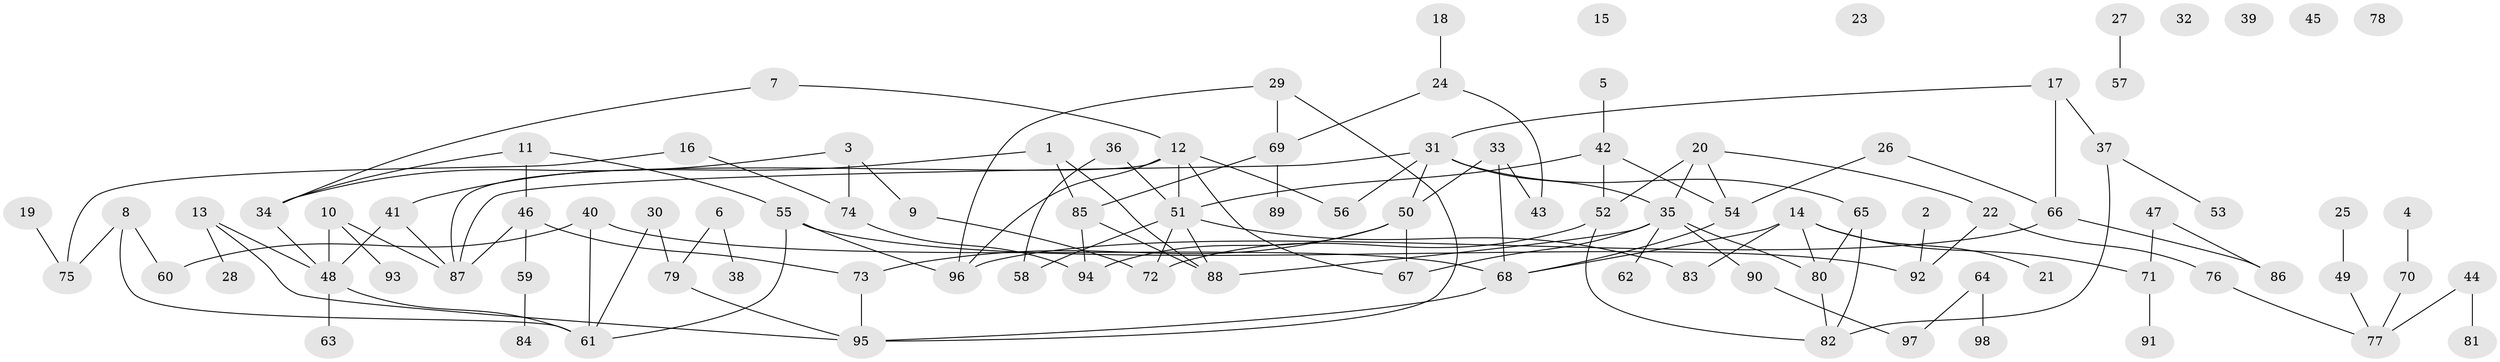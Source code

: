 // coarse degree distribution, {3: 0.14285714285714285, 1: 0.1836734693877551, 2: 0.20408163265306123, 11: 0.04081632653061224, 4: 0.08163265306122448, 7: 0.061224489795918366, 0: 0.14285714285714285, 5: 0.10204081632653061, 6: 0.02040816326530612, 8: 0.02040816326530612}
// Generated by graph-tools (version 1.1) at 2025/16/03/04/25 18:16:29]
// undirected, 98 vertices, 129 edges
graph export_dot {
graph [start="1"]
  node [color=gray90,style=filled];
  1;
  2;
  3;
  4;
  5;
  6;
  7;
  8;
  9;
  10;
  11;
  12;
  13;
  14;
  15;
  16;
  17;
  18;
  19;
  20;
  21;
  22;
  23;
  24;
  25;
  26;
  27;
  28;
  29;
  30;
  31;
  32;
  33;
  34;
  35;
  36;
  37;
  38;
  39;
  40;
  41;
  42;
  43;
  44;
  45;
  46;
  47;
  48;
  49;
  50;
  51;
  52;
  53;
  54;
  55;
  56;
  57;
  58;
  59;
  60;
  61;
  62;
  63;
  64;
  65;
  66;
  67;
  68;
  69;
  70;
  71;
  72;
  73;
  74;
  75;
  76;
  77;
  78;
  79;
  80;
  81;
  82;
  83;
  84;
  85;
  86;
  87;
  88;
  89;
  90;
  91;
  92;
  93;
  94;
  95;
  96;
  97;
  98;
  1 -- 41;
  1 -- 85;
  1 -- 88;
  2 -- 92;
  3 -- 9;
  3 -- 34;
  3 -- 74;
  4 -- 70;
  5 -- 42;
  6 -- 38;
  6 -- 79;
  7 -- 12;
  7 -- 34;
  8 -- 60;
  8 -- 61;
  8 -- 75;
  9 -- 72;
  10 -- 48;
  10 -- 87;
  10 -- 93;
  11 -- 34;
  11 -- 46;
  11 -- 55;
  12 -- 51;
  12 -- 56;
  12 -- 67;
  12 -- 87;
  12 -- 96;
  13 -- 28;
  13 -- 48;
  13 -- 95;
  14 -- 21;
  14 -- 68;
  14 -- 71;
  14 -- 80;
  14 -- 83;
  16 -- 74;
  16 -- 75;
  17 -- 31;
  17 -- 37;
  17 -- 66;
  18 -- 24;
  19 -- 75;
  20 -- 22;
  20 -- 35;
  20 -- 52;
  20 -- 54;
  22 -- 76;
  22 -- 92;
  24 -- 43;
  24 -- 69;
  25 -- 49;
  26 -- 54;
  26 -- 66;
  27 -- 57;
  29 -- 69;
  29 -- 95;
  29 -- 96;
  30 -- 61;
  30 -- 79;
  31 -- 35;
  31 -- 50;
  31 -- 56;
  31 -- 65;
  31 -- 87;
  33 -- 43;
  33 -- 50;
  33 -- 68;
  34 -- 48;
  35 -- 62;
  35 -- 67;
  35 -- 80;
  35 -- 88;
  35 -- 90;
  36 -- 51;
  36 -- 58;
  37 -- 53;
  37 -- 82;
  40 -- 60;
  40 -- 61;
  40 -- 68;
  41 -- 48;
  41 -- 87;
  42 -- 51;
  42 -- 52;
  42 -- 54;
  44 -- 77;
  44 -- 81;
  46 -- 59;
  46 -- 73;
  46 -- 87;
  47 -- 71;
  47 -- 86;
  48 -- 61;
  48 -- 63;
  49 -- 77;
  50 -- 67;
  50 -- 73;
  50 -- 94;
  51 -- 58;
  51 -- 72;
  51 -- 83;
  51 -- 88;
  52 -- 72;
  52 -- 82;
  54 -- 68;
  55 -- 61;
  55 -- 92;
  55 -- 96;
  59 -- 84;
  64 -- 97;
  64 -- 98;
  65 -- 80;
  65 -- 82;
  66 -- 86;
  66 -- 96;
  68 -- 95;
  69 -- 85;
  69 -- 89;
  70 -- 77;
  71 -- 91;
  73 -- 95;
  74 -- 94;
  76 -- 77;
  79 -- 95;
  80 -- 82;
  85 -- 88;
  85 -- 94;
  90 -- 97;
}
